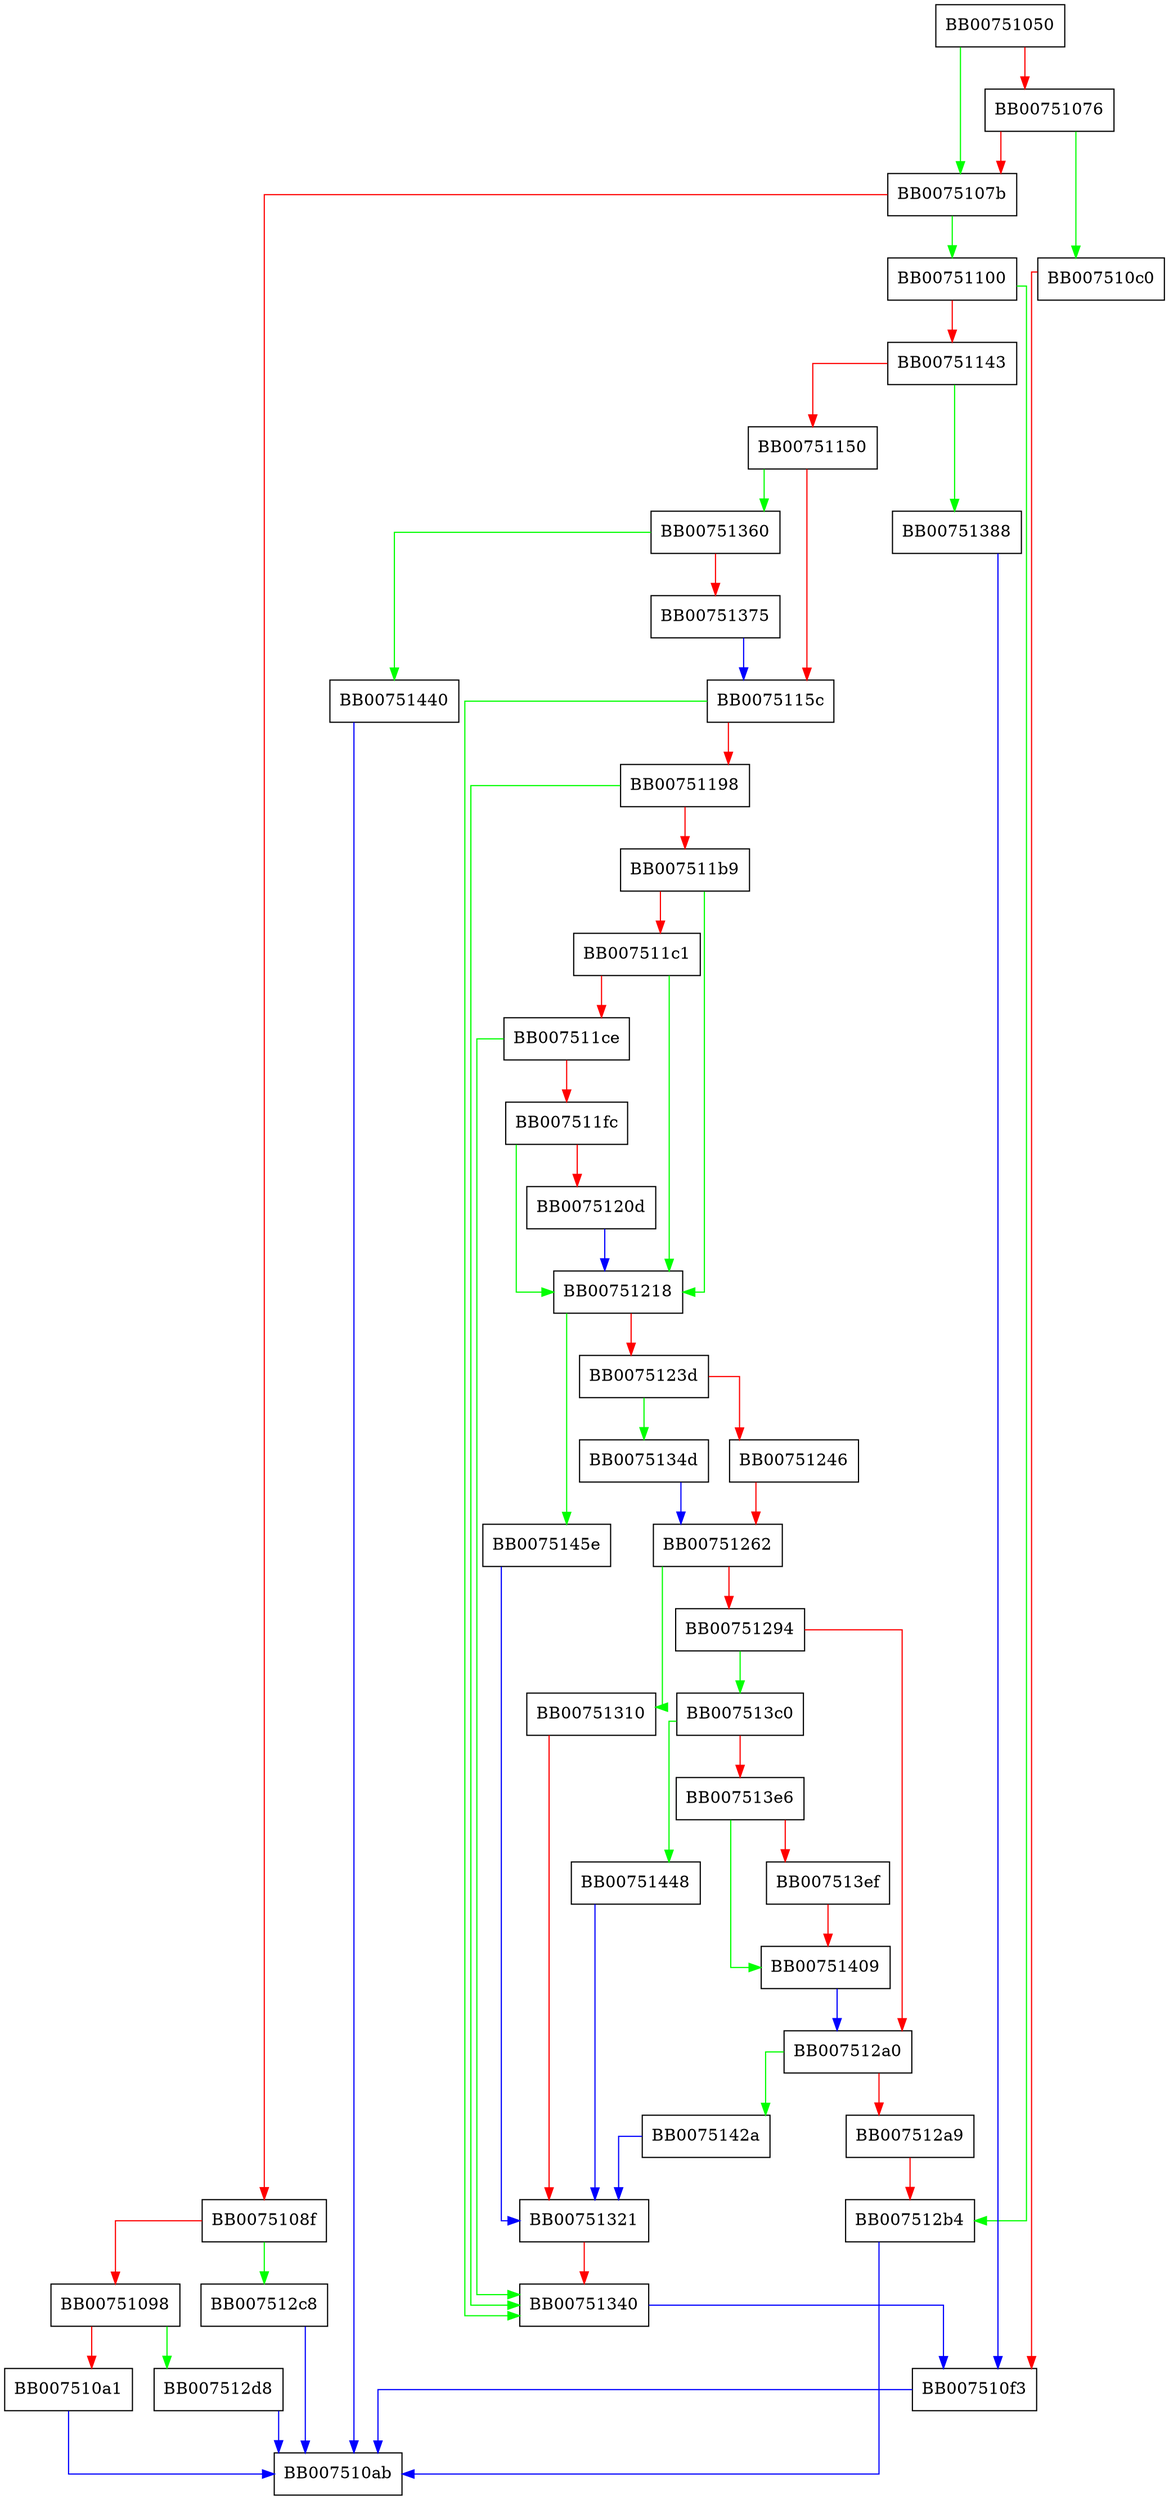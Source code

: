 digraph ossl_ec_GF2m_simple_point2oct {
  node [shape="box"];
  graph [splines=ortho];
  BB00751050 -> BB0075107b [color="green"];
  BB00751050 -> BB00751076 [color="red"];
  BB00751076 -> BB007510c0 [color="green"];
  BB00751076 -> BB0075107b [color="red"];
  BB0075107b -> BB00751100 [color="green"];
  BB0075107b -> BB0075108f [color="red"];
  BB0075108f -> BB007512c8 [color="green"];
  BB0075108f -> BB00751098 [color="red"];
  BB00751098 -> BB007512d8 [color="green"];
  BB00751098 -> BB007510a1 [color="red"];
  BB007510a1 -> BB007510ab [color="blue"];
  BB007510c0 -> BB007510f3 [color="red"];
  BB007510f3 -> BB007510ab [color="blue"];
  BB00751100 -> BB007512b4 [color="green"];
  BB00751100 -> BB00751143 [color="red"];
  BB00751143 -> BB00751388 [color="green"];
  BB00751143 -> BB00751150 [color="red"];
  BB00751150 -> BB00751360 [color="green"];
  BB00751150 -> BB0075115c [color="red"];
  BB0075115c -> BB00751340 [color="green"];
  BB0075115c -> BB00751198 [color="red"];
  BB00751198 -> BB00751340 [color="green"];
  BB00751198 -> BB007511b9 [color="red"];
  BB007511b9 -> BB00751218 [color="green"];
  BB007511b9 -> BB007511c1 [color="red"];
  BB007511c1 -> BB00751218 [color="green"];
  BB007511c1 -> BB007511ce [color="red"];
  BB007511ce -> BB00751340 [color="green"];
  BB007511ce -> BB007511fc [color="red"];
  BB007511fc -> BB00751218 [color="green"];
  BB007511fc -> BB0075120d [color="red"];
  BB0075120d -> BB00751218 [color="blue"];
  BB00751218 -> BB0075145e [color="green"];
  BB00751218 -> BB0075123d [color="red"];
  BB0075123d -> BB0075134d [color="green"];
  BB0075123d -> BB00751246 [color="red"];
  BB00751246 -> BB00751262 [color="red"];
  BB00751262 -> BB00751310 [color="green"];
  BB00751262 -> BB00751294 [color="red"];
  BB00751294 -> BB007513c0 [color="green"];
  BB00751294 -> BB007512a0 [color="red"];
  BB007512a0 -> BB0075142a [color="green"];
  BB007512a0 -> BB007512a9 [color="red"];
  BB007512a9 -> BB007512b4 [color="red"];
  BB007512b4 -> BB007510ab [color="blue"];
  BB007512c8 -> BB007510ab [color="blue"];
  BB007512d8 -> BB007510ab [color="blue"];
  BB00751310 -> BB00751321 [color="red"];
  BB00751321 -> BB00751340 [color="red"];
  BB00751340 -> BB007510f3 [color="blue"];
  BB0075134d -> BB00751262 [color="blue"];
  BB00751360 -> BB00751440 [color="green"];
  BB00751360 -> BB00751375 [color="red"];
  BB00751375 -> BB0075115c [color="blue"];
  BB00751388 -> BB007510f3 [color="blue"];
  BB007513c0 -> BB00751448 [color="green"];
  BB007513c0 -> BB007513e6 [color="red"];
  BB007513e6 -> BB00751409 [color="green"];
  BB007513e6 -> BB007513ef [color="red"];
  BB007513ef -> BB00751409 [color="red"];
  BB00751409 -> BB007512a0 [color="blue"];
  BB0075142a -> BB00751321 [color="blue"];
  BB00751440 -> BB007510ab [color="blue"];
  BB00751448 -> BB00751321 [color="blue"];
  BB0075145e -> BB00751321 [color="blue"];
}